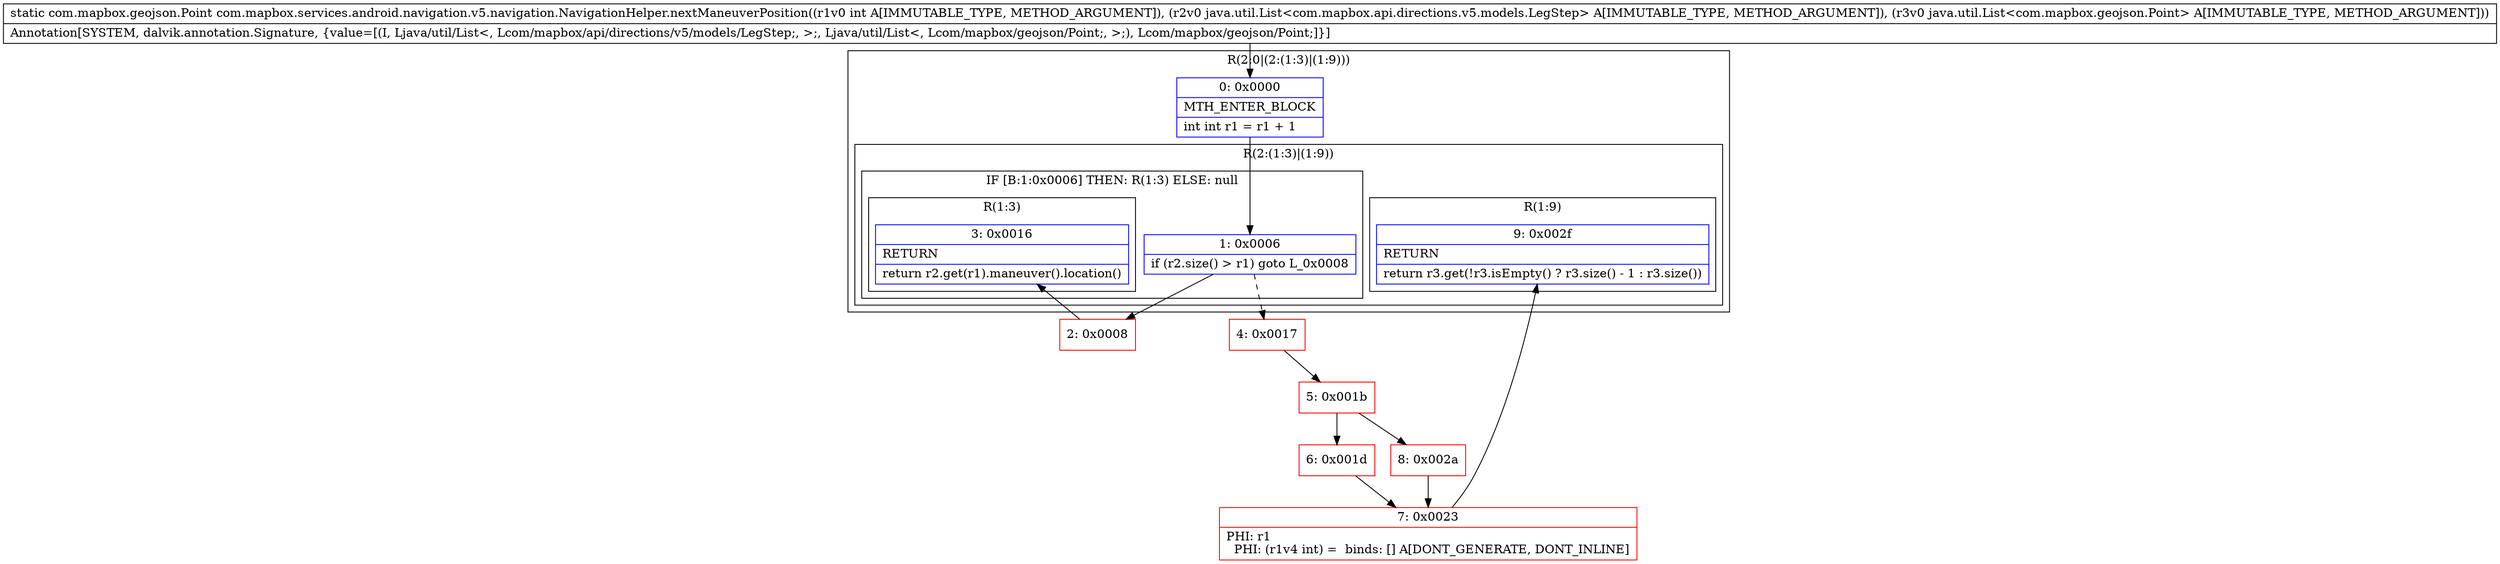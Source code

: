 digraph "CFG forcom.mapbox.services.android.navigation.v5.navigation.NavigationHelper.nextManeuverPosition(ILjava\/util\/List;Ljava\/util\/List;)Lcom\/mapbox\/geojson\/Point;" {
subgraph cluster_Region_899598881 {
label = "R(2:0|(2:(1:3)|(1:9)))";
node [shape=record,color=blue];
Node_0 [shape=record,label="{0\:\ 0x0000|MTH_ENTER_BLOCK\l|int int r1 = r1 + 1\l}"];
subgraph cluster_Region_82214681 {
label = "R(2:(1:3)|(1:9))";
node [shape=record,color=blue];
subgraph cluster_IfRegion_120654814 {
label = "IF [B:1:0x0006] THEN: R(1:3) ELSE: null";
node [shape=record,color=blue];
Node_1 [shape=record,label="{1\:\ 0x0006|if (r2.size() \> r1) goto L_0x0008\l}"];
subgraph cluster_Region_874920289 {
label = "R(1:3)";
node [shape=record,color=blue];
Node_3 [shape=record,label="{3\:\ 0x0016|RETURN\l|return r2.get(r1).maneuver().location()\l}"];
}
}
subgraph cluster_Region_560043501 {
label = "R(1:9)";
node [shape=record,color=blue];
Node_9 [shape=record,label="{9\:\ 0x002f|RETURN\l|return r3.get(!r3.isEmpty() ? r3.size() \- 1 : r3.size())\l}"];
}
}
}
Node_2 [shape=record,color=red,label="{2\:\ 0x0008}"];
Node_4 [shape=record,color=red,label="{4\:\ 0x0017}"];
Node_5 [shape=record,color=red,label="{5\:\ 0x001b}"];
Node_6 [shape=record,color=red,label="{6\:\ 0x001d}"];
Node_7 [shape=record,color=red,label="{7\:\ 0x0023|PHI: r1 \l  PHI: (r1v4 int) =  binds: [] A[DONT_GENERATE, DONT_INLINE]\l}"];
Node_8 [shape=record,color=red,label="{8\:\ 0x002a}"];
MethodNode[shape=record,label="{static com.mapbox.geojson.Point com.mapbox.services.android.navigation.v5.navigation.NavigationHelper.nextManeuverPosition((r1v0 int A[IMMUTABLE_TYPE, METHOD_ARGUMENT]), (r2v0 java.util.List\<com.mapbox.api.directions.v5.models.LegStep\> A[IMMUTABLE_TYPE, METHOD_ARGUMENT]), (r3v0 java.util.List\<com.mapbox.geojson.Point\> A[IMMUTABLE_TYPE, METHOD_ARGUMENT]))  | Annotation[SYSTEM, dalvik.annotation.Signature, \{value=[(I, Ljava\/util\/List\<, Lcom\/mapbox\/api\/directions\/v5\/models\/LegStep;, \>;, Ljava\/util\/List\<, Lcom\/mapbox\/geojson\/Point;, \>;), Lcom\/mapbox\/geojson\/Point;]\}]\l}"];
MethodNode -> Node_0;
Node_0 -> Node_1;
Node_1 -> Node_2;
Node_1 -> Node_4[style=dashed];
Node_2 -> Node_3;
Node_4 -> Node_5;
Node_5 -> Node_6;
Node_5 -> Node_8;
Node_6 -> Node_7;
Node_7 -> Node_9;
Node_8 -> Node_7;
}

